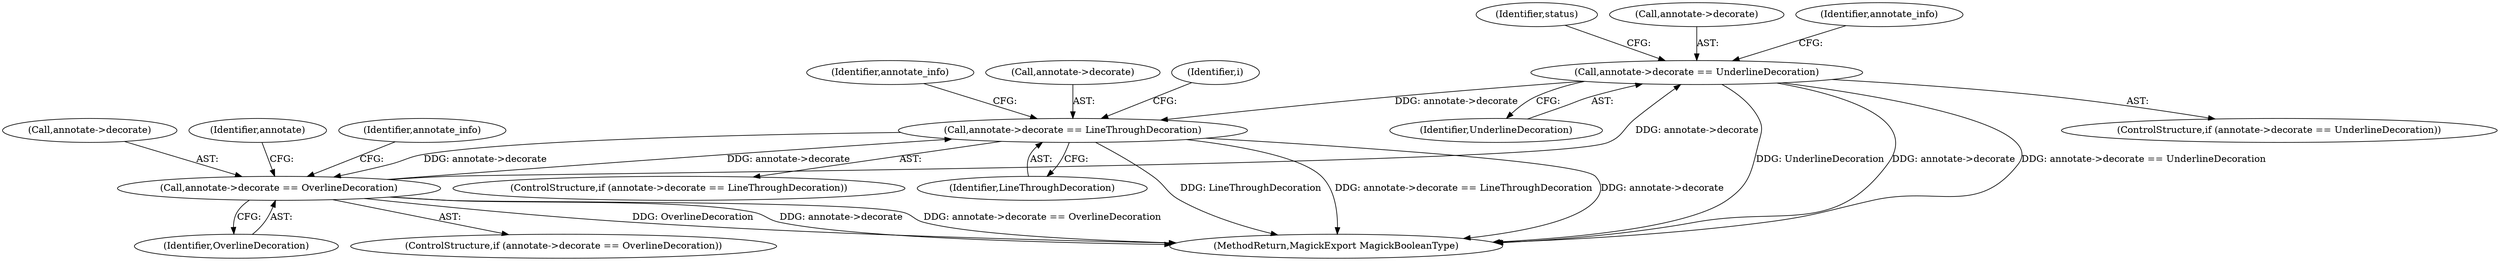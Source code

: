 digraph "0_ImageMagick6_f6ffc702c6eecd963587273a429dcd608c648984@pointer" {
"1001945" [label="(Call,annotate->decorate == UnderlineDecoration)"];
"1001901" [label="(Call,annotate->decorate == OverlineDecoration)"];
"1001994" [label="(Call,annotate->decorate == LineThroughDecoration)"];
"1001945" [label="(Call,annotate->decorate == UnderlineDecoration)"];
"1002056" [label="(MethodReturn,MagickExport MagickBooleanType)"];
"1001994" [label="(Call,annotate->decorate == LineThroughDecoration)"];
"1002003" [label="(Identifier,annotate_info)"];
"1001902" [label="(Call,annotate->decorate)"];
"1001995" [label="(Call,annotate->decorate)"];
"1001980" [label="(Identifier,status)"];
"1000423" [label="(Identifier,i)"];
"1001998" [label="(Identifier,LineThroughDecoration)"];
"1001901" [label="(Call,annotate->decorate == OverlineDecoration)"];
"1001944" [label="(ControlStructure,if (annotate->decorate == UnderlineDecoration))"];
"1001945" [label="(Call,annotate->decorate == UnderlineDecoration)"];
"1001946" [label="(Call,annotate->decorate)"];
"1001905" [label="(Identifier,OverlineDecoration)"];
"1001993" [label="(ControlStructure,if (annotate->decorate == LineThroughDecoration))"];
"1001954" [label="(Identifier,annotate_info)"];
"1001947" [label="(Identifier,annotate)"];
"1001949" [label="(Identifier,UnderlineDecoration)"];
"1001900" [label="(ControlStructure,if (annotate->decorate == OverlineDecoration))"];
"1001910" [label="(Identifier,annotate_info)"];
"1001945" -> "1001944"  [label="AST: "];
"1001945" -> "1001949"  [label="CFG: "];
"1001946" -> "1001945"  [label="AST: "];
"1001949" -> "1001945"  [label="AST: "];
"1001954" -> "1001945"  [label="CFG: "];
"1001980" -> "1001945"  [label="CFG: "];
"1001945" -> "1002056"  [label="DDG: UnderlineDecoration"];
"1001945" -> "1002056"  [label="DDG: annotate->decorate"];
"1001945" -> "1002056"  [label="DDG: annotate->decorate == UnderlineDecoration"];
"1001901" -> "1001945"  [label="DDG: annotate->decorate"];
"1001945" -> "1001994"  [label="DDG: annotate->decorate"];
"1001901" -> "1001900"  [label="AST: "];
"1001901" -> "1001905"  [label="CFG: "];
"1001902" -> "1001901"  [label="AST: "];
"1001905" -> "1001901"  [label="AST: "];
"1001910" -> "1001901"  [label="CFG: "];
"1001947" -> "1001901"  [label="CFG: "];
"1001901" -> "1002056"  [label="DDG: OverlineDecoration"];
"1001901" -> "1002056"  [label="DDG: annotate->decorate"];
"1001901" -> "1002056"  [label="DDG: annotate->decorate == OverlineDecoration"];
"1001994" -> "1001901"  [label="DDG: annotate->decorate"];
"1001901" -> "1001994"  [label="DDG: annotate->decorate"];
"1001994" -> "1001993"  [label="AST: "];
"1001994" -> "1001998"  [label="CFG: "];
"1001995" -> "1001994"  [label="AST: "];
"1001998" -> "1001994"  [label="AST: "];
"1002003" -> "1001994"  [label="CFG: "];
"1000423" -> "1001994"  [label="CFG: "];
"1001994" -> "1002056"  [label="DDG: LineThroughDecoration"];
"1001994" -> "1002056"  [label="DDG: annotate->decorate == LineThroughDecoration"];
"1001994" -> "1002056"  [label="DDG: annotate->decorate"];
}
